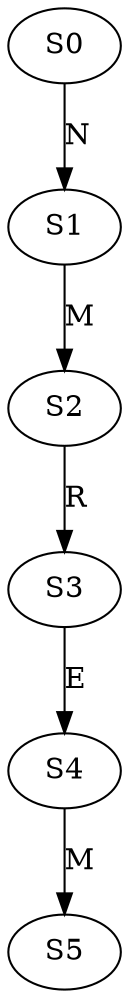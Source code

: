 strict digraph  {
	S0 -> S1 [ label = N ];
	S1 -> S2 [ label = M ];
	S2 -> S3 [ label = R ];
	S3 -> S4 [ label = E ];
	S4 -> S5 [ label = M ];
}
